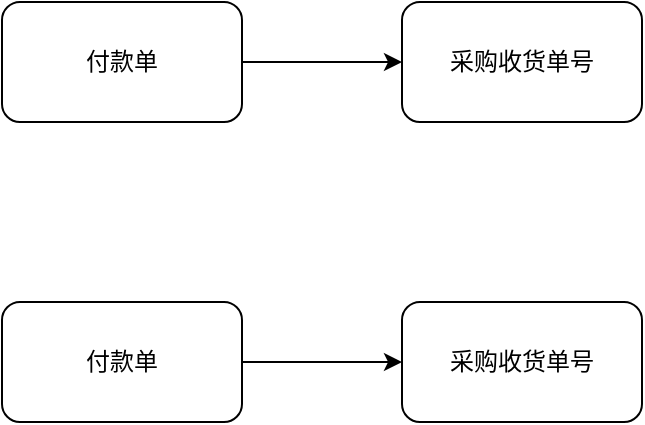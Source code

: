 <mxfile version="25.0.3">
  <diagram name="第 1 页" id="7-77MFa2RMwS-Yd4qks4">
    <mxGraphModel dx="958" dy="605" grid="1" gridSize="10" guides="1" tooltips="1" connect="1" arrows="1" fold="1" page="1" pageScale="1" pageWidth="827" pageHeight="1169" math="0" shadow="0">
      <root>
        <mxCell id="0" />
        <mxCell id="1" parent="0" />
        <mxCell id="-OGAsonb4lDyLrUkaJ-_-2" value="" style="edgeStyle=orthogonalEdgeStyle;rounded=0;orthogonalLoop=1;jettySize=auto;html=1;" edge="1" parent="1" source="K7b-R0qTVXhImcIjJv-D-1" target="-OGAsonb4lDyLrUkaJ-_-1">
          <mxGeometry relative="1" as="geometry" />
        </mxCell>
        <mxCell id="K7b-R0qTVXhImcIjJv-D-1" value="付款单" style="rounded=1;whiteSpace=wrap;html=1;" parent="1" vertex="1">
          <mxGeometry x="70" y="240" width="120" height="60" as="geometry" />
        </mxCell>
        <mxCell id="-OGAsonb4lDyLrUkaJ-_-1" value="采购收货单号" style="whiteSpace=wrap;html=1;rounded=1;" vertex="1" parent="1">
          <mxGeometry x="270" y="240" width="120" height="60" as="geometry" />
        </mxCell>
        <mxCell id="-OGAsonb4lDyLrUkaJ-_-3" value="" style="edgeStyle=orthogonalEdgeStyle;rounded=0;orthogonalLoop=1;jettySize=auto;html=1;" edge="1" parent="1" source="-OGAsonb4lDyLrUkaJ-_-4" target="-OGAsonb4lDyLrUkaJ-_-5">
          <mxGeometry relative="1" as="geometry" />
        </mxCell>
        <mxCell id="-OGAsonb4lDyLrUkaJ-_-4" value="付款单" style="rounded=1;whiteSpace=wrap;html=1;" vertex="1" parent="1">
          <mxGeometry x="70" y="390" width="120" height="60" as="geometry" />
        </mxCell>
        <mxCell id="-OGAsonb4lDyLrUkaJ-_-5" value="采购收货单号" style="whiteSpace=wrap;html=1;rounded=1;" vertex="1" parent="1">
          <mxGeometry x="270" y="390" width="120" height="60" as="geometry" />
        </mxCell>
      </root>
    </mxGraphModel>
  </diagram>
</mxfile>
